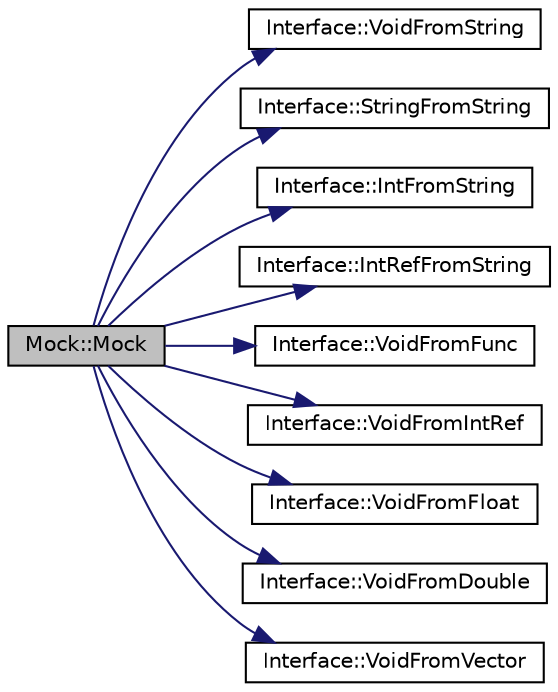 digraph "Mock::Mock"
{
  edge [fontname="Helvetica",fontsize="10",labelfontname="Helvetica",labelfontsize="10"];
  node [fontname="Helvetica",fontsize="10",shape=record];
  rankdir="LR";
  Node4 [label="Mock::Mock",height=0.2,width=0.4,color="black", fillcolor="grey75", style="filled", fontcolor="black"];
  Node4 -> Node5 [color="midnightblue",fontsize="10",style="solid",fontname="Helvetica"];
  Node5 [label="Interface::VoidFromString",height=0.2,width=0.4,color="black", fillcolor="white", style="filled",URL="$de/d95/class_interface.html#a65d6ae604e7e9a513aec72c9c94e0b97"];
  Node4 -> Node6 [color="midnightblue",fontsize="10",style="solid",fontname="Helvetica"];
  Node6 [label="Interface::StringFromString",height=0.2,width=0.4,color="black", fillcolor="white", style="filled",URL="$de/d95/class_interface.html#a756b1d22c12aa3f14a5083f90043fbf0"];
  Node4 -> Node7 [color="midnightblue",fontsize="10",style="solid",fontname="Helvetica"];
  Node7 [label="Interface::IntFromString",height=0.2,width=0.4,color="black", fillcolor="white", style="filled",URL="$de/d95/class_interface.html#ab34c8a5fd2236a6b009f86a4e5851b61"];
  Node4 -> Node8 [color="midnightblue",fontsize="10",style="solid",fontname="Helvetica"];
  Node8 [label="Interface::IntRefFromString",height=0.2,width=0.4,color="black", fillcolor="white", style="filled",URL="$de/d95/class_interface.html#ab93276de67e60c44fd775d4c139aa8e1"];
  Node4 -> Node9 [color="midnightblue",fontsize="10",style="solid",fontname="Helvetica"];
  Node9 [label="Interface::VoidFromFunc",height=0.2,width=0.4,color="black", fillcolor="white", style="filled",URL="$de/d95/class_interface.html#a7dab3c82b857a9a5f52b3ce6f7df547f"];
  Node4 -> Node10 [color="midnightblue",fontsize="10",style="solid",fontname="Helvetica"];
  Node10 [label="Interface::VoidFromIntRef",height=0.2,width=0.4,color="black", fillcolor="white", style="filled",URL="$de/d95/class_interface.html#aa43fb56650a57b6b3e7743e54e50cb86"];
  Node4 -> Node11 [color="midnightblue",fontsize="10",style="solid",fontname="Helvetica"];
  Node11 [label="Interface::VoidFromFloat",height=0.2,width=0.4,color="black", fillcolor="white", style="filled",URL="$de/d95/class_interface.html#ae2b3e9411c893a45642d3af632752c66"];
  Node4 -> Node12 [color="midnightblue",fontsize="10",style="solid",fontname="Helvetica"];
  Node12 [label="Interface::VoidFromDouble",height=0.2,width=0.4,color="black", fillcolor="white", style="filled",URL="$de/d95/class_interface.html#aa56524017aabdbe46510648c711ab8a8"];
  Node4 -> Node13 [color="midnightblue",fontsize="10",style="solid",fontname="Helvetica"];
  Node13 [label="Interface::VoidFromVector",height=0.2,width=0.4,color="black", fillcolor="white", style="filled",URL="$de/d95/class_interface.html#ae84fe7e53f881db2f823ad35d004927a"];
}
